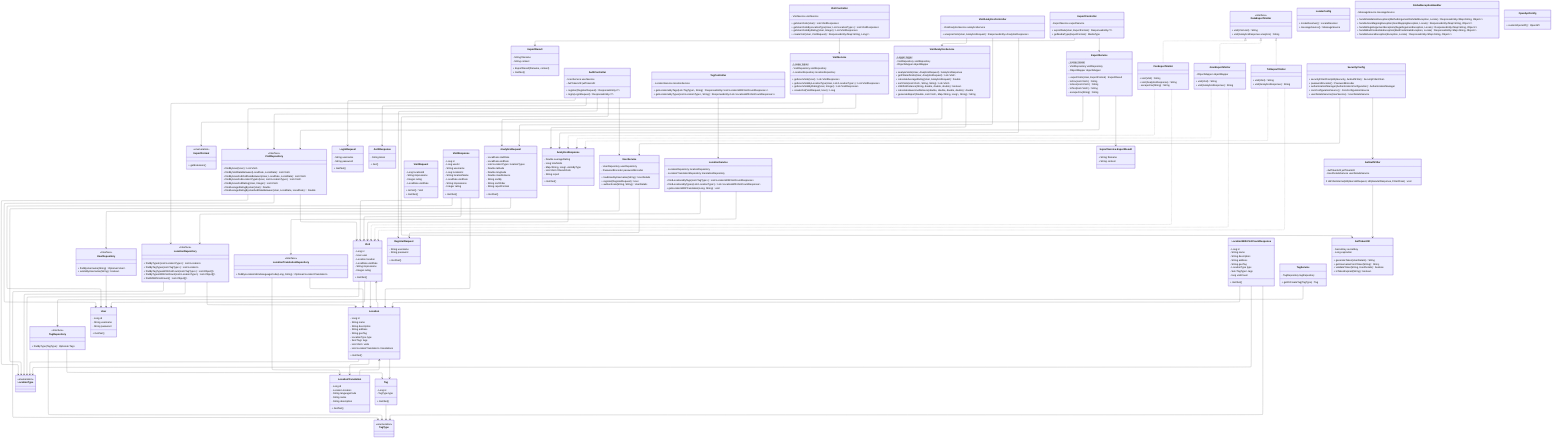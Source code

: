 ---
config:
  theme: default
  layout: elk
---
classDiagram
    class ExportFormat {
      <<enumeration>>
      + getExtension()
    }
    class LocationType {
      <<enumeration>>
    }
    class TagType {
      <<enumeration>>
    }
    class UserRepository {
      <<Interface>>
      + findByUsername(String) Optional~User~
      + existsByUsername(String) boolean
    }
    class VisitRepository {
      <<Interface>>
      + findByUser(User) List~Visit~
      + findByVisitDateBetween(LocalDate, LocalDate) List~Visit~
      + findByUserAndVisitDateBetween(User, LocalDate, LocalDate) List~Visit~
      + findByUserAndLocationTypeIn(User, List~LocationType~) List~Visit~
      + findByUserAndRating(User, Integer) List~Visit~
      + findAverageRatingByUser(User) Double
      + findAverageRatingByUserAndDateBetween(User, LocalDate, LocalDate): Double
    }
    class LocationRepository {
      <<Interface>>
      + findByTypeIn(List~LocationType~) List~Location~
      + findByTagTypes(List~TagType~) List~Location~
      + findByTagTypesWithVisitCount(List~TagType~) List~Object[]~
      + findByTypesWithVisitCount(List~LocationType~) List~Object[]~
      + findAllWithVisitCount() List~Object[]~
    }
    class LocationTranslationRepository {
      <<Interface>>
      + findByLocationIdAndLanguageCode(Long, String) Optional~LocationTranslation~
    }
    class TagRepository {
      <<Interface>>
      + findByType(TagType) Optional~Tag~
    }
    class User {
      - Long id
      - String username
      - String password
      + Get/Set()
    }
    class Visit {
      - Long id
      - User user
      - Location location
      - LocalDate visitDate
      - String impressions
      - Integer rating
      + Get/Set()
    }
    class Location {
      - Long id
      - String name
      - String description
      - String address
      - String geoTag
      - LocationType type
      - Set~Tag~ tags
      - List~Visit~ visits
      - List~LocationTranslation~ translations
      + Get/Set()
    }
    class LocationTranslation {
      - Long id
      - Location location
      - String languageCode
      - String name
      - String description
      + Get/Set()
    }
    class Tag {
      - Long id
      - TagType type
      + Get/Set()
    }
    class RegisterRequest {
      - String username
      - String password
      + Get/Set()
    }
    class LoginRequest {
      - String username
      - String password
      + Get/Set()
    }
    class AuthResponse {
      - String token
      + Get()
    }
    class ExportResult {
      - String filename
      - String content
      + ExportResult(filename, content)
      + Get/Set()
    }
    class VisitRequest {
      - Long locationId
      - String impressions
      - Integer rating
      - LocalDate visitDate
      + toVisit() Visit
      + Get/Set()
    }
    class VisitResponse {
      - Long id
      - Long userId
      - String username
      - Long locationId
      - String locationName
      - LocalDate visitDate
      - String impressions
      - Integer rating
      + Get/Set()
    }
    class LocationWithVisitCountResponse {
      - Long id
      - String name
      - String description
      - String address
      - String geoTag
      - LocationType type
      - Set~TagType~ tags
      - long visitCount
      + Get/Set()
    }
    class AnalyticsRequest {
      - LocalDate startDate
      - LocalDate endDate
      - List~LocationType~ locationTypes
      - Double latitude
      - Double longitude
      - Double maxDistance
      - String sortBy
      - String sortOrder
      - String reportFormat
      + Get/Set()
    }
    class AnalyticsResponse {
      - Double averageRating
      - Long totalVisits
      - Map~String, Long~ visitsByType
      - List~Visit~ filteredVisits
      - String report
      + Get/Set()
    }
    class AuthController {
      - UserService userService
      - JwtTokenUtil jwtTokenUtil
      + register(RegisterRequest) ResponseEntity~?~
      + login(LoginRequest) ResponseEntity~?~
    }
    class VisitController {
      - VisitService visitService
      + getUserVisits(User) List~VisitResponse~
      + getUserVisitsByLocationType(User, List~LocationType~) List~VisitResponse~
      + getUserVisitsByRating(User, Integer) List~VisitResponse~
      + createVisit(User, VisitRequest) ResponseEntity~Map~String, Long~~
    }
    class TagController {
      - LocationService locationService
      + getLocationsByTags(List~TagType~, String) ResponseEntity~List~LocationWithVisitCountResponse~~
      + getLocationsByTypes(List~LocationType~, String) ResponseEntity~List~LocationWithVisitCountResponse~~
    }
    class VisitAnalyticsController {
      - VisitAnalyticsService analyticsService
      + analyzeVisits(User, AnalyticsRequest) ResponseEntity~AnalyticsResponse~
    }
    class ExportController {
      - ExportService exportService
      + exportData(User, ExportFormat) ResponseEntity~?~
      + getMediaType(ExportFormat) MediaType
    }
    class UserService {
      - UserRepository userRepository
      - PasswordEncoder passwordEncoder
      + loadUserByUsername(String) UserDetails
      + register(RegisterRequest) User
      + authenticate(String, String) UserDetails
    }
    class VisitService {
      - Logger logger$
      - VisitRepository visitRepository
      - LocationRepository locationRepository
      + getUserVisits(User) List~VisitResponse~
      + getUserVisitsByLocationType(User, List~LocationType~) List~VisitResponse~
      + getUserVisitsByRating(User, Integer) List~VisitResponse~
      + createVisit(VisitRequest, User) Long
    }
    class LocationService {
      - LocationRepository locationRepository
      - LocationTranslationRepository translationRepository
      + findLocationsByTags(List~TagType~) List~LocationWithVisitCountResponse~
      + findLocationsByTypes(List~LocationType~) List~LocationWithVisitCountResponse~
      + getLocationWithTranslation(Long, String) void
    }
    class TagService {
      - TagRepository tagRepository
      + getOrCreateTag(TagType) Tag
    }
    class VisitAnalyticsService {
      - Logger logger$
      - VisitRepository visitRepository
      - ObjectMapper objectMapper
      + analyzeVisits(User, AnalyticsRequest) AnalyticsResponse
      + getFilteredVisits(User, AnalyticsRequest) List~Visit~
      + calculateAverageRating(User, AnalyticsRequest) Double
      + sortVisits(List~Visit~, String, String) List~Visit~
      + isWithinDistance(String, double, double, double) boolean
      + calculateHaversineDistance(double, double, double, double) double
      + generateReport(Double, List~Visit~, Map~String, Long~, String) String
    }
    class ExportService {
      - Logger logger$
      - VisitRepository visitRepository
      - ObjectMapper objectMapper
      + exportVisits(User, ExportFormat) ExportResult
      - toCsv(List~Visit~) String
      - toJson(List~Visit~) String
      - toText(List~Visit~) String
      - escapeCsv(String) String
    }
    class ExportService.ExportResult {
      + String filename
      + String content
    }
    class DataExportVisitor {
      <<interface>>
      + visit(Visit visit) String
      + visit(AnalyticsResponse analytics) String
    }
    class CsvExportVisitor {
      + visit(Visit) String
      + visit(AnalyticsResponse) String
      - escapeCsv(String) String
    }
    class JsonExportVisitor {
      - ObjectMapper objectMapper
      + visit(Visit) String
      + visit(AnalyticsResponse) String
    }
    class TxtExportVisitor {
      + visit(Visit) String
      + visit(AnalyticsResponse) String
    }
    class SecurityConfig {
      + securityFilterChain(HttpSecurity, JwtAuthFilter) SecurityFilterChain
      + passwordEncoder() PasswordEncoder
      + authenticationManager(AuthenticationConfiguration) AuthenticationManager
      + corsConfigurationSource() CorsConfigurationSource
      + userDetailsService(UserService) UserDetailsService
    }
    class JwtAuthFilter {
      - JwtTokenUtil jwtTokenUtil
      - UserDetailsService userDetailsService
      # doFilterInternal(HttpServletRequest, HttpServletResponse, FilterChain) void
    }
    class LocaleConfig {
      + localeResolver() LocaleResolver
      + messageSource() MessageSource
    }
    class GlobalExceptionHandler {
      - MessageSource messageSource
      + handleValidationExceptions(MethodArgumentNotValidException, Locale) ResponseEntity~Map~String, Object~~
      + handleJsonMappingException(JsonMappingException, Locale) ResponseEntity~Map~String, Object~~
      + handleIllegalArgumentException(IllegalArgumentException, Locale) ResponseEntity~Map~String, Object~~
      + handleBadCredentialsException(BadCredentialsException, Locale) ResponseEntity~Map~String, Object~~
      + handleGeneralException(Exception, Locale) ResponseEntity~Map~String, Object~~
    }
    class OpenApiConfig {
      + customOpenAPI() OpenAPI
    }
    class JwtTokenUtil {
      - SecretKey secretKey
      - Long expiration
      + generateToken(UserDetails) String
      + getUsernameFromToken(String) String
      + validateToken(String, UserDetails) boolean
      + isTokenExpired(String) boolean
    }
    %% Connections section
    %% Repository - Model
    UserRepository --> User
    VisitRepository --> User
    VisitRepository --> Visit
    VisitRepository --> LocationType
    LocationRepository --> Location
    LocationRepository --> LocationType
    LocationRepository --> TagType
    LocationTranslationRepository --> LocationTranslation
    LocationTranslationRepository --> Location
    TagRepository --> TagType
    TagRepository --> Tag
    %% Model relationships
    Visit --> User
    Visit --> Location
    Location --> LocationType
    Location --> LocationTranslation
    Location --> Tag
    Location --> Visit
    LocationTranslation --> Location
    Tag --> TagType
    %% DTO - Model
    VisitResponse --> Visit
    VisitResponse --> User
    VisitResponse --> Location
    LocationWithVisitCountResponse --> Location
    LocationWithVisitCountResponse --> TagType
    %% Controller ↔ Service, Service ↔ Repository
    AuthController --> UserService
    AuthController --> JwtTokenUtil
    UserService --> UserRepository
    UserService --> RegisterRequest
    VisitController --> VisitService
    TagController --> LocationService
    VisitAnalyticsController --> VisitAnalyticsService
    ExportController --> ExportService
    ExportController --> ExportResult
    VisitService --> VisitRepository
    VisitService --> LocationRepository
    LocationService --> LocationRepository
    LocationService --> LocationTranslationRepository
    TagService --> TagRepository
    VisitAnalyticsService --> VisitRepository
    ExportService --> VisitRepository
    %% Enums in models/requests
    Visit --> LocationType
    VisitRequest --> Visit
    LocationWithVisitCountResponse --> LocationType
    %% Security
    JwtAuthFilter --> JwtTokenUtil
    SecurityConfig --> JwtAuthFilter
    SecurityConfig --> UserService
    %% Exception handling
    %%GlobalExceptionHandler --> MessageSource
    %% Misc
    ExportService --> ExportFormat
    ExportService --> ExportService.ExportResult
    %% Visitors
    DataExportVisitor <|.. CsvExportVisitor
    DataExportVisitor <|.. JsonExportVisitor
    DataExportVisitor <|.. TxtExportVisitor
    CsvExportVisitor ..> Visit
    CsvExportVisitor ..> AnalyticsResponse
    JsonExportVisitor ..> Visit
    JsonExportVisitor ..> AnalyticsResponse
    TxtExportVisitor ..> Visit
    TxtExportVisitor ..> AnalyticsResponse

    AuthController --> AuthResponse
    AuthController --> RegisterRequest
    AuthController --> LoginRequest
    VisitAnalyticsController --> AnalyticsRequest
    VisitAnalyticsController --> AnalyticsResponse
    VisitAnalyticsService --> AnalyticsRequest
    VisitAnalyticsService --> AnalyticsResponse
    AnalyticsRequest --> LocationType
    AnalyticsResponse --> Visit